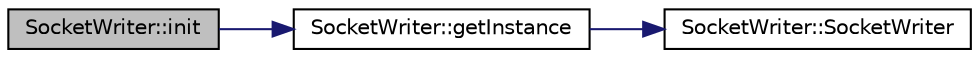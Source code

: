 digraph "SocketWriter::init"
{
  edge [fontname="Helvetica",fontsize="10",labelfontname="Helvetica",labelfontsize="10"];
  node [fontname="Helvetica",fontsize="10",shape=record];
  rankdir="LR";
  Node18 [label="SocketWriter::init",height=0.2,width=0.4,color="black", fillcolor="grey75", style="filled", fontcolor="black"];
  Node18 -> Node19 [color="midnightblue",fontsize="10",style="solid",fontname="Helvetica"];
  Node19 [label="SocketWriter::getInstance",height=0.2,width=0.4,color="black", fillcolor="white", style="filled",URL="$class_socket_writer.html#a071c5c35fb17e082429eb9ebb1fcf5c9"];
  Node19 -> Node20 [color="midnightblue",fontsize="10",style="solid",fontname="Helvetica"];
  Node20 [label="SocketWriter::SocketWriter",height=0.2,width=0.4,color="black", fillcolor="white", style="filled",URL="$class_socket_writer.html#a465ef4c5ff900319f058d82f2305d85e"];
}
